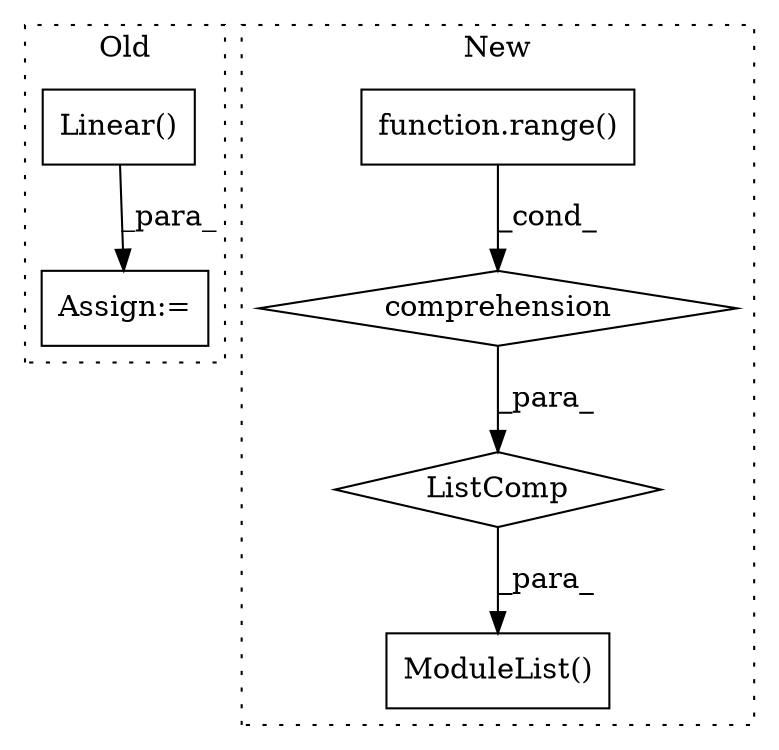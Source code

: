 digraph G {
subgraph cluster0 {
1 [label="Linear()" a="75" s="989,1027" l="10,13" shape="box"];
5 [label="Assign:=" a="68" s="986" l="3" shape="box"];
label = "Old";
style="dotted";
}
subgraph cluster1 {
2 [label="ListComp" a="106" s="1044" l="231" shape="diamond"];
3 [label="comprehension" a="45" s="1234" l="3" shape="diamond"];
4 [label="function.range()" a="75" s="1243,1264" l="6,1" shape="box"];
6 [label="ModuleList()" a="75" s="1030,1275" l="14,1" shape="box"];
label = "New";
style="dotted";
}
1 -> 5 [label="_para_"];
2 -> 6 [label="_para_"];
3 -> 2 [label="_para_"];
4 -> 3 [label="_cond_"];
}